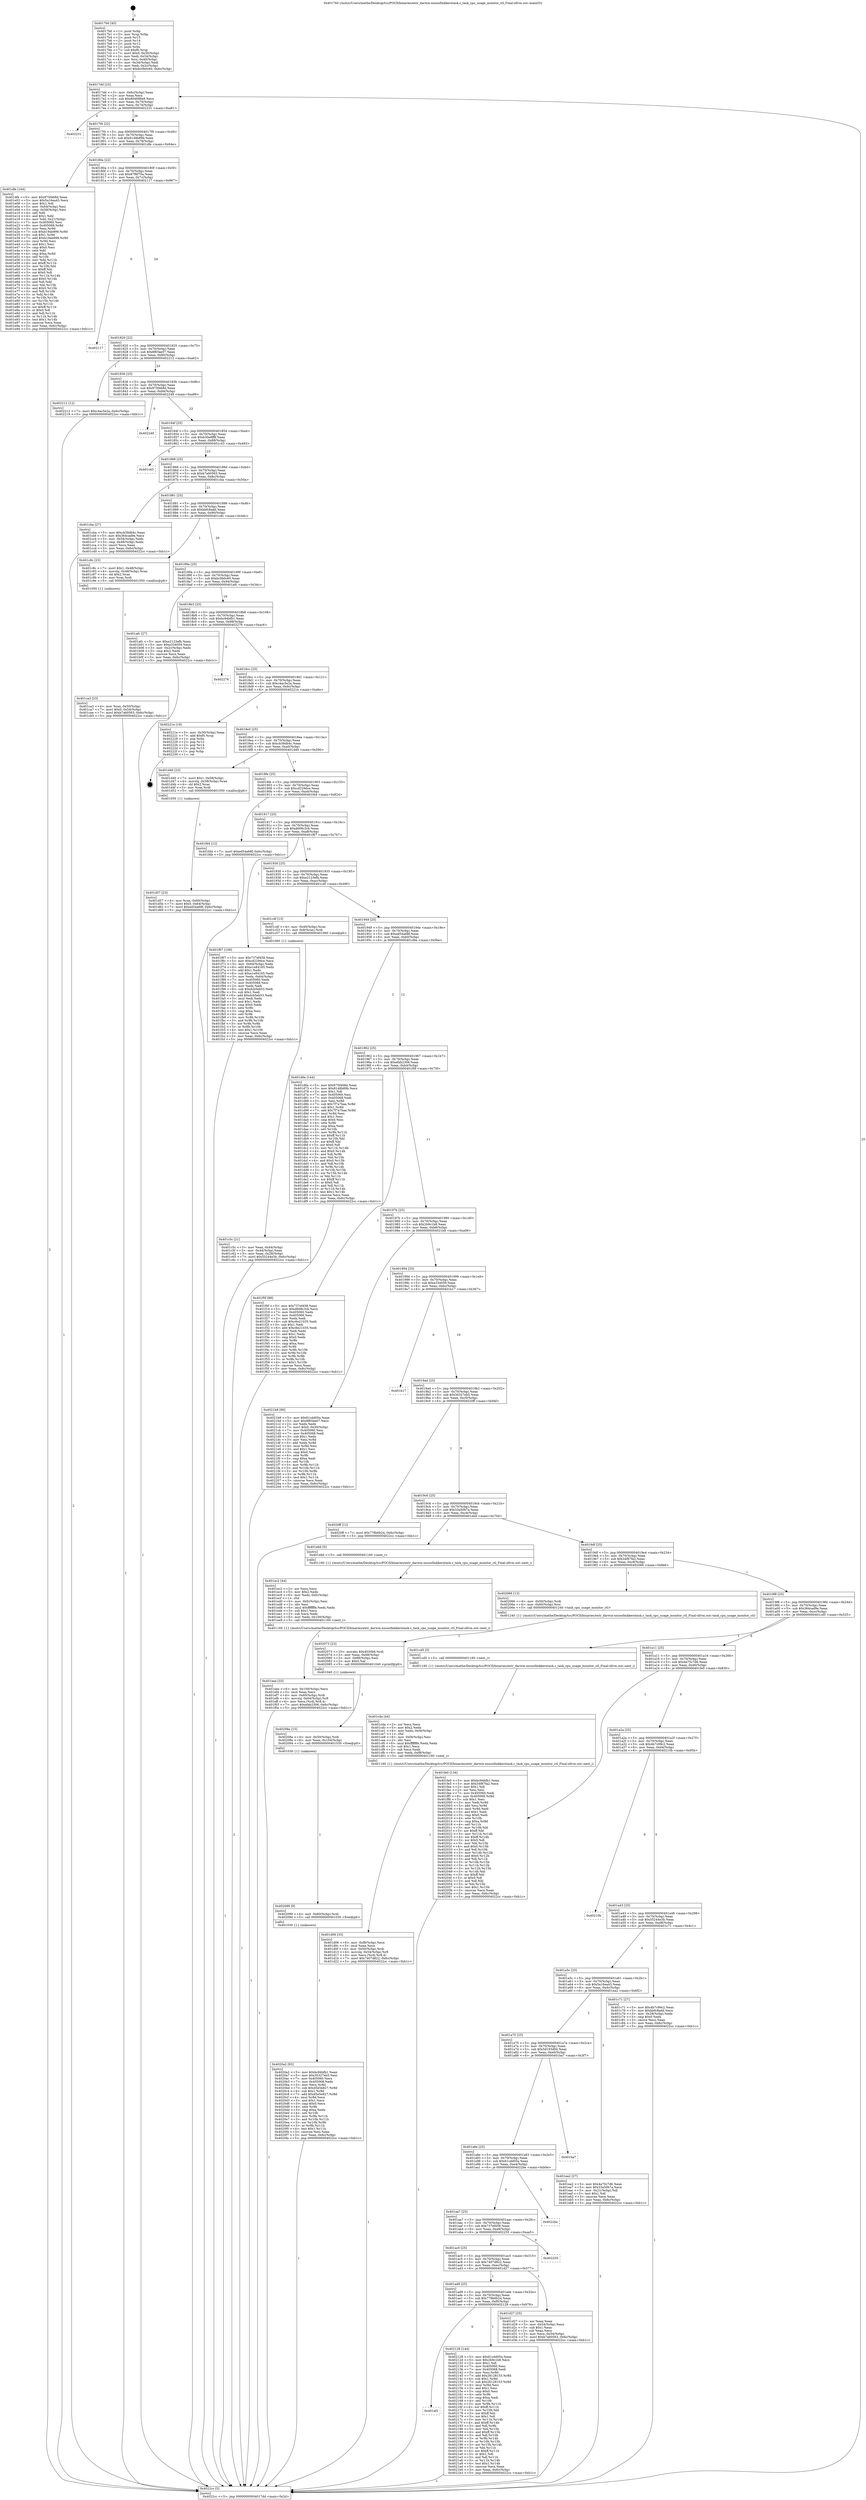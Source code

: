 digraph "0x4017b0" {
  label = "0x4017b0 (/mnt/c/Users/mathe/Desktop/tcc/POCII/binaries/extr_darwin-xnuosfmkkerntask.c_task_cpu_usage_monitor_ctl_Final-ollvm.out::main(0))"
  labelloc = "t"
  node[shape=record]

  Entry [label="",width=0.3,height=0.3,shape=circle,fillcolor=black,style=filled]
  "0x4017dd" [label="{
     0x4017dd [23]\l
     | [instrs]\l
     &nbsp;&nbsp;0x4017dd \<+3\>: mov -0x6c(%rbp),%eax\l
     &nbsp;&nbsp;0x4017e0 \<+2\>: mov %eax,%ecx\l
     &nbsp;&nbsp;0x4017e2 \<+6\>: sub $0x804698a9,%ecx\l
     &nbsp;&nbsp;0x4017e8 \<+3\>: mov %eax,-0x70(%rbp)\l
     &nbsp;&nbsp;0x4017eb \<+3\>: mov %ecx,-0x74(%rbp)\l
     &nbsp;&nbsp;0x4017ee \<+6\>: je 0000000000402231 \<main+0xa81\>\l
  }"]
  "0x402231" [label="{
     0x402231\l
  }", style=dashed]
  "0x4017f4" [label="{
     0x4017f4 [22]\l
     | [instrs]\l
     &nbsp;&nbsp;0x4017f4 \<+5\>: jmp 00000000004017f9 \<main+0x49\>\l
     &nbsp;&nbsp;0x4017f9 \<+3\>: mov -0x70(%rbp),%eax\l
     &nbsp;&nbsp;0x4017fc \<+5\>: sub $0x8148b89b,%eax\l
     &nbsp;&nbsp;0x401801 \<+3\>: mov %eax,-0x78(%rbp)\l
     &nbsp;&nbsp;0x401804 \<+6\>: je 0000000000401dfe \<main+0x64e\>\l
  }"]
  Exit [label="",width=0.3,height=0.3,shape=circle,fillcolor=black,style=filled,peripheries=2]
  "0x401dfe" [label="{
     0x401dfe [164]\l
     | [instrs]\l
     &nbsp;&nbsp;0x401dfe \<+5\>: mov $0x975f468d,%eax\l
     &nbsp;&nbsp;0x401e03 \<+5\>: mov $0x5a16ea43,%ecx\l
     &nbsp;&nbsp;0x401e08 \<+2\>: mov $0x1,%dl\l
     &nbsp;&nbsp;0x401e0a \<+3\>: mov -0x64(%rbp),%esi\l
     &nbsp;&nbsp;0x401e0d \<+3\>: cmp -0x58(%rbp),%esi\l
     &nbsp;&nbsp;0x401e10 \<+4\>: setl %dil\l
     &nbsp;&nbsp;0x401e14 \<+4\>: and $0x1,%dil\l
     &nbsp;&nbsp;0x401e18 \<+4\>: mov %dil,-0x21(%rbp)\l
     &nbsp;&nbsp;0x401e1c \<+7\>: mov 0x405060,%esi\l
     &nbsp;&nbsp;0x401e23 \<+8\>: mov 0x405068,%r8d\l
     &nbsp;&nbsp;0x401e2b \<+3\>: mov %esi,%r9d\l
     &nbsp;&nbsp;0x401e2e \<+7\>: sub $0xb19ab999,%r9d\l
     &nbsp;&nbsp;0x401e35 \<+4\>: sub $0x1,%r9d\l
     &nbsp;&nbsp;0x401e39 \<+7\>: add $0xb19ab999,%r9d\l
     &nbsp;&nbsp;0x401e40 \<+4\>: imul %r9d,%esi\l
     &nbsp;&nbsp;0x401e44 \<+3\>: and $0x1,%esi\l
     &nbsp;&nbsp;0x401e47 \<+3\>: cmp $0x0,%esi\l
     &nbsp;&nbsp;0x401e4a \<+4\>: sete %dil\l
     &nbsp;&nbsp;0x401e4e \<+4\>: cmp $0xa,%r8d\l
     &nbsp;&nbsp;0x401e52 \<+4\>: setl %r10b\l
     &nbsp;&nbsp;0x401e56 \<+3\>: mov %dil,%r11b\l
     &nbsp;&nbsp;0x401e59 \<+4\>: xor $0xff,%r11b\l
     &nbsp;&nbsp;0x401e5d \<+3\>: mov %r10b,%bl\l
     &nbsp;&nbsp;0x401e60 \<+3\>: xor $0xff,%bl\l
     &nbsp;&nbsp;0x401e63 \<+3\>: xor $0x0,%dl\l
     &nbsp;&nbsp;0x401e66 \<+3\>: mov %r11b,%r14b\l
     &nbsp;&nbsp;0x401e69 \<+4\>: and $0x0,%r14b\l
     &nbsp;&nbsp;0x401e6d \<+3\>: and %dl,%dil\l
     &nbsp;&nbsp;0x401e70 \<+3\>: mov %bl,%r15b\l
     &nbsp;&nbsp;0x401e73 \<+4\>: and $0x0,%r15b\l
     &nbsp;&nbsp;0x401e77 \<+3\>: and %dl,%r10b\l
     &nbsp;&nbsp;0x401e7a \<+3\>: or %dil,%r14b\l
     &nbsp;&nbsp;0x401e7d \<+3\>: or %r10b,%r15b\l
     &nbsp;&nbsp;0x401e80 \<+3\>: xor %r15b,%r14b\l
     &nbsp;&nbsp;0x401e83 \<+3\>: or %bl,%r11b\l
     &nbsp;&nbsp;0x401e86 \<+4\>: xor $0xff,%r11b\l
     &nbsp;&nbsp;0x401e8a \<+3\>: or $0x0,%dl\l
     &nbsp;&nbsp;0x401e8d \<+3\>: and %dl,%r11b\l
     &nbsp;&nbsp;0x401e90 \<+3\>: or %r11b,%r14b\l
     &nbsp;&nbsp;0x401e93 \<+4\>: test $0x1,%r14b\l
     &nbsp;&nbsp;0x401e97 \<+3\>: cmovne %ecx,%eax\l
     &nbsp;&nbsp;0x401e9a \<+3\>: mov %eax,-0x6c(%rbp)\l
     &nbsp;&nbsp;0x401e9d \<+5\>: jmp 00000000004022cc \<main+0xb1c\>\l
  }"]
  "0x40180a" [label="{
     0x40180a [22]\l
     | [instrs]\l
     &nbsp;&nbsp;0x40180a \<+5\>: jmp 000000000040180f \<main+0x5f\>\l
     &nbsp;&nbsp;0x40180f \<+3\>: mov -0x70(%rbp),%eax\l
     &nbsp;&nbsp;0x401812 \<+5\>: sub $0x87f6f70a,%eax\l
     &nbsp;&nbsp;0x401817 \<+3\>: mov %eax,-0x7c(%rbp)\l
     &nbsp;&nbsp;0x40181a \<+6\>: je 0000000000402117 \<main+0x967\>\l
  }"]
  "0x401af2" [label="{
     0x401af2\l
  }", style=dashed]
  "0x402117" [label="{
     0x402117\l
  }", style=dashed]
  "0x401820" [label="{
     0x401820 [22]\l
     | [instrs]\l
     &nbsp;&nbsp;0x401820 \<+5\>: jmp 0000000000401825 \<main+0x75\>\l
     &nbsp;&nbsp;0x401825 \<+3\>: mov -0x70(%rbp),%eax\l
     &nbsp;&nbsp;0x401828 \<+5\>: sub $0x8f65ee07,%eax\l
     &nbsp;&nbsp;0x40182d \<+3\>: mov %eax,-0x80(%rbp)\l
     &nbsp;&nbsp;0x401830 \<+6\>: je 0000000000402212 \<main+0xa62\>\l
  }"]
  "0x402128" [label="{
     0x402128 [144]\l
     | [instrs]\l
     &nbsp;&nbsp;0x402128 \<+5\>: mov $0x61cdd05a,%eax\l
     &nbsp;&nbsp;0x40212d \<+5\>: mov $0x2b9c1b8,%ecx\l
     &nbsp;&nbsp;0x402132 \<+2\>: mov $0x1,%dl\l
     &nbsp;&nbsp;0x402134 \<+7\>: mov 0x405060,%esi\l
     &nbsp;&nbsp;0x40213b \<+7\>: mov 0x405068,%edi\l
     &nbsp;&nbsp;0x402142 \<+3\>: mov %esi,%r8d\l
     &nbsp;&nbsp;0x402145 \<+7\>: add $0x28128153,%r8d\l
     &nbsp;&nbsp;0x40214c \<+4\>: sub $0x1,%r8d\l
     &nbsp;&nbsp;0x402150 \<+7\>: sub $0x28128153,%r8d\l
     &nbsp;&nbsp;0x402157 \<+4\>: imul %r8d,%esi\l
     &nbsp;&nbsp;0x40215b \<+3\>: and $0x1,%esi\l
     &nbsp;&nbsp;0x40215e \<+3\>: cmp $0x0,%esi\l
     &nbsp;&nbsp;0x402161 \<+4\>: sete %r9b\l
     &nbsp;&nbsp;0x402165 \<+3\>: cmp $0xa,%edi\l
     &nbsp;&nbsp;0x402168 \<+4\>: setl %r10b\l
     &nbsp;&nbsp;0x40216c \<+3\>: mov %r9b,%r11b\l
     &nbsp;&nbsp;0x40216f \<+4\>: xor $0xff,%r11b\l
     &nbsp;&nbsp;0x402173 \<+3\>: mov %r10b,%bl\l
     &nbsp;&nbsp;0x402176 \<+3\>: xor $0xff,%bl\l
     &nbsp;&nbsp;0x402179 \<+3\>: xor $0x1,%dl\l
     &nbsp;&nbsp;0x40217c \<+3\>: mov %r11b,%r14b\l
     &nbsp;&nbsp;0x40217f \<+4\>: and $0xff,%r14b\l
     &nbsp;&nbsp;0x402183 \<+3\>: and %dl,%r9b\l
     &nbsp;&nbsp;0x402186 \<+3\>: mov %bl,%r15b\l
     &nbsp;&nbsp;0x402189 \<+4\>: and $0xff,%r15b\l
     &nbsp;&nbsp;0x40218d \<+3\>: and %dl,%r10b\l
     &nbsp;&nbsp;0x402190 \<+3\>: or %r9b,%r14b\l
     &nbsp;&nbsp;0x402193 \<+3\>: or %r10b,%r15b\l
     &nbsp;&nbsp;0x402196 \<+3\>: xor %r15b,%r14b\l
     &nbsp;&nbsp;0x402199 \<+3\>: or %bl,%r11b\l
     &nbsp;&nbsp;0x40219c \<+4\>: xor $0xff,%r11b\l
     &nbsp;&nbsp;0x4021a0 \<+3\>: or $0x1,%dl\l
     &nbsp;&nbsp;0x4021a3 \<+3\>: and %dl,%r11b\l
     &nbsp;&nbsp;0x4021a6 \<+3\>: or %r11b,%r14b\l
     &nbsp;&nbsp;0x4021a9 \<+4\>: test $0x1,%r14b\l
     &nbsp;&nbsp;0x4021ad \<+3\>: cmovne %ecx,%eax\l
     &nbsp;&nbsp;0x4021b0 \<+3\>: mov %eax,-0x6c(%rbp)\l
     &nbsp;&nbsp;0x4021b3 \<+5\>: jmp 00000000004022cc \<main+0xb1c\>\l
  }"]
  "0x402212" [label="{
     0x402212 [12]\l
     | [instrs]\l
     &nbsp;&nbsp;0x402212 \<+7\>: movl $0xc4ac5e2a,-0x6c(%rbp)\l
     &nbsp;&nbsp;0x402219 \<+5\>: jmp 00000000004022cc \<main+0xb1c\>\l
  }"]
  "0x401836" [label="{
     0x401836 [25]\l
     | [instrs]\l
     &nbsp;&nbsp;0x401836 \<+5\>: jmp 000000000040183b \<main+0x8b\>\l
     &nbsp;&nbsp;0x40183b \<+3\>: mov -0x70(%rbp),%eax\l
     &nbsp;&nbsp;0x40183e \<+5\>: sub $0x975f468d,%eax\l
     &nbsp;&nbsp;0x401843 \<+6\>: mov %eax,-0x84(%rbp)\l
     &nbsp;&nbsp;0x401849 \<+6\>: je 0000000000402249 \<main+0xa99\>\l
  }"]
  "0x4020a2" [label="{
     0x4020a2 [93]\l
     | [instrs]\l
     &nbsp;&nbsp;0x4020a2 \<+5\>: mov $0xbc94bfb1,%eax\l
     &nbsp;&nbsp;0x4020a7 \<+5\>: mov $0x30327eb5,%esi\l
     &nbsp;&nbsp;0x4020ac \<+7\>: mov 0x405060,%ecx\l
     &nbsp;&nbsp;0x4020b3 \<+7\>: mov 0x405068,%edx\l
     &nbsp;&nbsp;0x4020ba \<+3\>: mov %ecx,%r8d\l
     &nbsp;&nbsp;0x4020bd \<+7\>: sub $0xd5e5e827,%r8d\l
     &nbsp;&nbsp;0x4020c4 \<+4\>: sub $0x1,%r8d\l
     &nbsp;&nbsp;0x4020c8 \<+7\>: add $0xd5e5e827,%r8d\l
     &nbsp;&nbsp;0x4020cf \<+4\>: imul %r8d,%ecx\l
     &nbsp;&nbsp;0x4020d3 \<+3\>: and $0x1,%ecx\l
     &nbsp;&nbsp;0x4020d6 \<+3\>: cmp $0x0,%ecx\l
     &nbsp;&nbsp;0x4020d9 \<+4\>: sete %r9b\l
     &nbsp;&nbsp;0x4020dd \<+3\>: cmp $0xa,%edx\l
     &nbsp;&nbsp;0x4020e0 \<+4\>: setl %r10b\l
     &nbsp;&nbsp;0x4020e4 \<+3\>: mov %r9b,%r11b\l
     &nbsp;&nbsp;0x4020e7 \<+3\>: and %r10b,%r11b\l
     &nbsp;&nbsp;0x4020ea \<+3\>: xor %r10b,%r9b\l
     &nbsp;&nbsp;0x4020ed \<+3\>: or %r9b,%r11b\l
     &nbsp;&nbsp;0x4020f0 \<+4\>: test $0x1,%r11b\l
     &nbsp;&nbsp;0x4020f4 \<+3\>: cmovne %esi,%eax\l
     &nbsp;&nbsp;0x4020f7 \<+3\>: mov %eax,-0x6c(%rbp)\l
     &nbsp;&nbsp;0x4020fa \<+5\>: jmp 00000000004022cc \<main+0xb1c\>\l
  }"]
  "0x402249" [label="{
     0x402249\l
  }", style=dashed]
  "0x40184f" [label="{
     0x40184f [25]\l
     | [instrs]\l
     &nbsp;&nbsp;0x40184f \<+5\>: jmp 0000000000401854 \<main+0xa4\>\l
     &nbsp;&nbsp;0x401854 \<+3\>: mov -0x70(%rbp),%eax\l
     &nbsp;&nbsp;0x401857 \<+5\>: sub $0xb30e8ff8,%eax\l
     &nbsp;&nbsp;0x40185c \<+6\>: mov %eax,-0x88(%rbp)\l
     &nbsp;&nbsp;0x401862 \<+6\>: je 0000000000401c43 \<main+0x493\>\l
  }"]
  "0x402099" [label="{
     0x402099 [9]\l
     | [instrs]\l
     &nbsp;&nbsp;0x402099 \<+4\>: mov -0x60(%rbp),%rdi\l
     &nbsp;&nbsp;0x40209d \<+5\>: call 0000000000401030 \<free@plt\>\l
     | [calls]\l
     &nbsp;&nbsp;0x401030 \{1\} (unknown)\l
  }"]
  "0x401c43" [label="{
     0x401c43\l
  }", style=dashed]
  "0x401868" [label="{
     0x401868 [25]\l
     | [instrs]\l
     &nbsp;&nbsp;0x401868 \<+5\>: jmp 000000000040186d \<main+0xbd\>\l
     &nbsp;&nbsp;0x40186d \<+3\>: mov -0x70(%rbp),%eax\l
     &nbsp;&nbsp;0x401870 \<+5\>: sub $0xb7a60563,%eax\l
     &nbsp;&nbsp;0x401875 \<+6\>: mov %eax,-0x8c(%rbp)\l
     &nbsp;&nbsp;0x40187b \<+6\>: je 0000000000401cba \<main+0x50a\>\l
  }"]
  "0x40208a" [label="{
     0x40208a [15]\l
     | [instrs]\l
     &nbsp;&nbsp;0x40208a \<+4\>: mov -0x50(%rbp),%rdi\l
     &nbsp;&nbsp;0x40208e \<+6\>: mov %eax,-0x104(%rbp)\l
     &nbsp;&nbsp;0x402094 \<+5\>: call 0000000000401030 \<free@plt\>\l
     | [calls]\l
     &nbsp;&nbsp;0x401030 \{1\} (unknown)\l
  }"]
  "0x401cba" [label="{
     0x401cba [27]\l
     | [instrs]\l
     &nbsp;&nbsp;0x401cba \<+5\>: mov $0xcb38db4c,%eax\l
     &nbsp;&nbsp;0x401cbf \<+5\>: mov $0x364cad9e,%ecx\l
     &nbsp;&nbsp;0x401cc4 \<+3\>: mov -0x54(%rbp),%edx\l
     &nbsp;&nbsp;0x401cc7 \<+3\>: cmp -0x48(%rbp),%edx\l
     &nbsp;&nbsp;0x401cca \<+3\>: cmovl %ecx,%eax\l
     &nbsp;&nbsp;0x401ccd \<+3\>: mov %eax,-0x6c(%rbp)\l
     &nbsp;&nbsp;0x401cd0 \<+5\>: jmp 00000000004022cc \<main+0xb1c\>\l
  }"]
  "0x401881" [label="{
     0x401881 [25]\l
     | [instrs]\l
     &nbsp;&nbsp;0x401881 \<+5\>: jmp 0000000000401886 \<main+0xd6\>\l
     &nbsp;&nbsp;0x401886 \<+3\>: mov -0x70(%rbp),%eax\l
     &nbsp;&nbsp;0x401889 \<+5\>: sub $0xbbfc8add,%eax\l
     &nbsp;&nbsp;0x40188e \<+6\>: mov %eax,-0x90(%rbp)\l
     &nbsp;&nbsp;0x401894 \<+6\>: je 0000000000401c8c \<main+0x4dc\>\l
  }"]
  "0x402073" [label="{
     0x402073 [23]\l
     | [instrs]\l
     &nbsp;&nbsp;0x402073 \<+10\>: movabs $0x4030b6,%rdi\l
     &nbsp;&nbsp;0x40207d \<+3\>: mov %eax,-0x68(%rbp)\l
     &nbsp;&nbsp;0x402080 \<+3\>: mov -0x68(%rbp),%esi\l
     &nbsp;&nbsp;0x402083 \<+2\>: mov $0x0,%al\l
     &nbsp;&nbsp;0x402085 \<+5\>: call 0000000000401040 \<printf@plt\>\l
     | [calls]\l
     &nbsp;&nbsp;0x401040 \{1\} (unknown)\l
  }"]
  "0x401c8c" [label="{
     0x401c8c [23]\l
     | [instrs]\l
     &nbsp;&nbsp;0x401c8c \<+7\>: movl $0x1,-0x48(%rbp)\l
     &nbsp;&nbsp;0x401c93 \<+4\>: movslq -0x48(%rbp),%rax\l
     &nbsp;&nbsp;0x401c97 \<+4\>: shl $0x2,%rax\l
     &nbsp;&nbsp;0x401c9b \<+3\>: mov %rax,%rdi\l
     &nbsp;&nbsp;0x401c9e \<+5\>: call 0000000000401050 \<malloc@plt\>\l
     | [calls]\l
     &nbsp;&nbsp;0x401050 \{1\} (unknown)\l
  }"]
  "0x40189a" [label="{
     0x40189a [25]\l
     | [instrs]\l
     &nbsp;&nbsp;0x40189a \<+5\>: jmp 000000000040189f \<main+0xef\>\l
     &nbsp;&nbsp;0x40189f \<+3\>: mov -0x70(%rbp),%eax\l
     &nbsp;&nbsp;0x4018a2 \<+5\>: sub $0xbc0b0c60,%eax\l
     &nbsp;&nbsp;0x4018a7 \<+6\>: mov %eax,-0x94(%rbp)\l
     &nbsp;&nbsp;0x4018ad \<+6\>: je 0000000000401afc \<main+0x34c\>\l
  }"]
  "0x401eee" [label="{
     0x401eee [33]\l
     | [instrs]\l
     &nbsp;&nbsp;0x401eee \<+6\>: mov -0x100(%rbp),%ecx\l
     &nbsp;&nbsp;0x401ef4 \<+3\>: imul %eax,%ecx\l
     &nbsp;&nbsp;0x401ef7 \<+4\>: mov -0x60(%rbp),%rdi\l
     &nbsp;&nbsp;0x401efb \<+4\>: movslq -0x64(%rbp),%r8\l
     &nbsp;&nbsp;0x401eff \<+4\>: mov %ecx,(%rdi,%r8,4)\l
     &nbsp;&nbsp;0x401f03 \<+7\>: movl $0xefab2306,-0x6c(%rbp)\l
     &nbsp;&nbsp;0x401f0a \<+5\>: jmp 00000000004022cc \<main+0xb1c\>\l
  }"]
  "0x401afc" [label="{
     0x401afc [27]\l
     | [instrs]\l
     &nbsp;&nbsp;0x401afc \<+5\>: mov $0xe2123efb,%eax\l
     &nbsp;&nbsp;0x401b01 \<+5\>: mov $0xa334059,%ecx\l
     &nbsp;&nbsp;0x401b06 \<+3\>: mov -0x2c(%rbp),%edx\l
     &nbsp;&nbsp;0x401b09 \<+3\>: cmp $0x2,%edx\l
     &nbsp;&nbsp;0x401b0c \<+3\>: cmovne %ecx,%eax\l
     &nbsp;&nbsp;0x401b0f \<+3\>: mov %eax,-0x6c(%rbp)\l
     &nbsp;&nbsp;0x401b12 \<+5\>: jmp 00000000004022cc \<main+0xb1c\>\l
  }"]
  "0x4018b3" [label="{
     0x4018b3 [25]\l
     | [instrs]\l
     &nbsp;&nbsp;0x4018b3 \<+5\>: jmp 00000000004018b8 \<main+0x108\>\l
     &nbsp;&nbsp;0x4018b8 \<+3\>: mov -0x70(%rbp),%eax\l
     &nbsp;&nbsp;0x4018bb \<+5\>: sub $0xbc94bfb1,%eax\l
     &nbsp;&nbsp;0x4018c0 \<+6\>: mov %eax,-0x98(%rbp)\l
     &nbsp;&nbsp;0x4018c6 \<+6\>: je 0000000000402276 \<main+0xac6\>\l
  }"]
  "0x4022cc" [label="{
     0x4022cc [5]\l
     | [instrs]\l
     &nbsp;&nbsp;0x4022cc \<+5\>: jmp 00000000004017dd \<main+0x2d\>\l
  }"]
  "0x4017b0" [label="{
     0x4017b0 [45]\l
     | [instrs]\l
     &nbsp;&nbsp;0x4017b0 \<+1\>: push %rbp\l
     &nbsp;&nbsp;0x4017b1 \<+3\>: mov %rsp,%rbp\l
     &nbsp;&nbsp;0x4017b4 \<+2\>: push %r15\l
     &nbsp;&nbsp;0x4017b6 \<+2\>: push %r14\l
     &nbsp;&nbsp;0x4017b8 \<+2\>: push %r12\l
     &nbsp;&nbsp;0x4017ba \<+1\>: push %rbx\l
     &nbsp;&nbsp;0x4017bb \<+7\>: sub $0xf0,%rsp\l
     &nbsp;&nbsp;0x4017c2 \<+7\>: movl $0x0,-0x30(%rbp)\l
     &nbsp;&nbsp;0x4017c9 \<+3\>: mov %edi,-0x34(%rbp)\l
     &nbsp;&nbsp;0x4017cc \<+4\>: mov %rsi,-0x40(%rbp)\l
     &nbsp;&nbsp;0x4017d0 \<+3\>: mov -0x34(%rbp),%edi\l
     &nbsp;&nbsp;0x4017d3 \<+3\>: mov %edi,-0x2c(%rbp)\l
     &nbsp;&nbsp;0x4017d6 \<+7\>: movl $0xbc0b0c60,-0x6c(%rbp)\l
  }"]
  "0x401ec2" [label="{
     0x401ec2 [44]\l
     | [instrs]\l
     &nbsp;&nbsp;0x401ec2 \<+2\>: xor %ecx,%ecx\l
     &nbsp;&nbsp;0x401ec4 \<+5\>: mov $0x2,%edx\l
     &nbsp;&nbsp;0x401ec9 \<+6\>: mov %edx,-0xfc(%rbp)\l
     &nbsp;&nbsp;0x401ecf \<+1\>: cltd\l
     &nbsp;&nbsp;0x401ed0 \<+6\>: mov -0xfc(%rbp),%esi\l
     &nbsp;&nbsp;0x401ed6 \<+2\>: idiv %esi\l
     &nbsp;&nbsp;0x401ed8 \<+6\>: imul $0xfffffffe,%edx,%edx\l
     &nbsp;&nbsp;0x401ede \<+3\>: sub $0x1,%ecx\l
     &nbsp;&nbsp;0x401ee1 \<+2\>: sub %ecx,%edx\l
     &nbsp;&nbsp;0x401ee3 \<+6\>: mov %edx,-0x100(%rbp)\l
     &nbsp;&nbsp;0x401ee9 \<+5\>: call 0000000000401160 \<next_i\>\l
     | [calls]\l
     &nbsp;&nbsp;0x401160 \{1\} (/mnt/c/Users/mathe/Desktop/tcc/POCII/binaries/extr_darwin-xnuosfmkkerntask.c_task_cpu_usage_monitor_ctl_Final-ollvm.out::next_i)\l
  }"]
  "0x402276" [label="{
     0x402276\l
  }", style=dashed]
  "0x4018cc" [label="{
     0x4018cc [25]\l
     | [instrs]\l
     &nbsp;&nbsp;0x4018cc \<+5\>: jmp 00000000004018d1 \<main+0x121\>\l
     &nbsp;&nbsp;0x4018d1 \<+3\>: mov -0x70(%rbp),%eax\l
     &nbsp;&nbsp;0x4018d4 \<+5\>: sub $0xc4ac5e2a,%eax\l
     &nbsp;&nbsp;0x4018d9 \<+6\>: mov %eax,-0x9c(%rbp)\l
     &nbsp;&nbsp;0x4018df \<+6\>: je 000000000040221e \<main+0xa6e\>\l
  }"]
  "0x401d57" [label="{
     0x401d57 [23]\l
     | [instrs]\l
     &nbsp;&nbsp;0x401d57 \<+4\>: mov %rax,-0x60(%rbp)\l
     &nbsp;&nbsp;0x401d5b \<+7\>: movl $0x0,-0x64(%rbp)\l
     &nbsp;&nbsp;0x401d62 \<+7\>: movl $0xed54a68f,-0x6c(%rbp)\l
     &nbsp;&nbsp;0x401d69 \<+5\>: jmp 00000000004022cc \<main+0xb1c\>\l
  }"]
  "0x40221e" [label="{
     0x40221e [19]\l
     | [instrs]\l
     &nbsp;&nbsp;0x40221e \<+3\>: mov -0x30(%rbp),%eax\l
     &nbsp;&nbsp;0x402221 \<+7\>: add $0xf0,%rsp\l
     &nbsp;&nbsp;0x402228 \<+1\>: pop %rbx\l
     &nbsp;&nbsp;0x402229 \<+2\>: pop %r12\l
     &nbsp;&nbsp;0x40222b \<+2\>: pop %r14\l
     &nbsp;&nbsp;0x40222d \<+2\>: pop %r15\l
     &nbsp;&nbsp;0x40222f \<+1\>: pop %rbp\l
     &nbsp;&nbsp;0x402230 \<+1\>: ret\l
  }"]
  "0x4018e5" [label="{
     0x4018e5 [25]\l
     | [instrs]\l
     &nbsp;&nbsp;0x4018e5 \<+5\>: jmp 00000000004018ea \<main+0x13a\>\l
     &nbsp;&nbsp;0x4018ea \<+3\>: mov -0x70(%rbp),%eax\l
     &nbsp;&nbsp;0x4018ed \<+5\>: sub $0xcb38db4c,%eax\l
     &nbsp;&nbsp;0x4018f2 \<+6\>: mov %eax,-0xa0(%rbp)\l
     &nbsp;&nbsp;0x4018f8 \<+6\>: je 0000000000401d40 \<main+0x590\>\l
  }"]
  "0x401ad9" [label="{
     0x401ad9 [25]\l
     | [instrs]\l
     &nbsp;&nbsp;0x401ad9 \<+5\>: jmp 0000000000401ade \<main+0x32e\>\l
     &nbsp;&nbsp;0x401ade \<+3\>: mov -0x70(%rbp),%eax\l
     &nbsp;&nbsp;0x401ae1 \<+5\>: sub $0x778b6b24,%eax\l
     &nbsp;&nbsp;0x401ae6 \<+6\>: mov %eax,-0xf0(%rbp)\l
     &nbsp;&nbsp;0x401aec \<+6\>: je 0000000000402128 \<main+0x978\>\l
  }"]
  "0x401d40" [label="{
     0x401d40 [23]\l
     | [instrs]\l
     &nbsp;&nbsp;0x401d40 \<+7\>: movl $0x1,-0x58(%rbp)\l
     &nbsp;&nbsp;0x401d47 \<+4\>: movslq -0x58(%rbp),%rax\l
     &nbsp;&nbsp;0x401d4b \<+4\>: shl $0x2,%rax\l
     &nbsp;&nbsp;0x401d4f \<+3\>: mov %rax,%rdi\l
     &nbsp;&nbsp;0x401d52 \<+5\>: call 0000000000401050 \<malloc@plt\>\l
     | [calls]\l
     &nbsp;&nbsp;0x401050 \{1\} (unknown)\l
  }"]
  "0x4018fe" [label="{
     0x4018fe [25]\l
     | [instrs]\l
     &nbsp;&nbsp;0x4018fe \<+5\>: jmp 0000000000401903 \<main+0x153\>\l
     &nbsp;&nbsp;0x401903 \<+3\>: mov -0x70(%rbp),%eax\l
     &nbsp;&nbsp;0x401906 \<+5\>: sub $0xcd229dce,%eax\l
     &nbsp;&nbsp;0x40190b \<+6\>: mov %eax,-0xa4(%rbp)\l
     &nbsp;&nbsp;0x401911 \<+6\>: je 0000000000401fd4 \<main+0x824\>\l
  }"]
  "0x401d27" [label="{
     0x401d27 [25]\l
     | [instrs]\l
     &nbsp;&nbsp;0x401d27 \<+2\>: xor %eax,%eax\l
     &nbsp;&nbsp;0x401d29 \<+3\>: mov -0x54(%rbp),%ecx\l
     &nbsp;&nbsp;0x401d2c \<+3\>: sub $0x1,%eax\l
     &nbsp;&nbsp;0x401d2f \<+2\>: sub %eax,%ecx\l
     &nbsp;&nbsp;0x401d31 \<+3\>: mov %ecx,-0x54(%rbp)\l
     &nbsp;&nbsp;0x401d34 \<+7\>: movl $0xb7a60563,-0x6c(%rbp)\l
     &nbsp;&nbsp;0x401d3b \<+5\>: jmp 00000000004022cc \<main+0xb1c\>\l
  }"]
  "0x401fd4" [label="{
     0x401fd4 [12]\l
     | [instrs]\l
     &nbsp;&nbsp;0x401fd4 \<+7\>: movl $0xed54a68f,-0x6c(%rbp)\l
     &nbsp;&nbsp;0x401fdb \<+5\>: jmp 00000000004022cc \<main+0xb1c\>\l
  }"]
  "0x401917" [label="{
     0x401917 [25]\l
     | [instrs]\l
     &nbsp;&nbsp;0x401917 \<+5\>: jmp 000000000040191c \<main+0x16c\>\l
     &nbsp;&nbsp;0x40191c \<+3\>: mov -0x70(%rbp),%eax\l
     &nbsp;&nbsp;0x40191f \<+5\>: sub $0xd608c3cb,%eax\l
     &nbsp;&nbsp;0x401924 \<+6\>: mov %eax,-0xa8(%rbp)\l
     &nbsp;&nbsp;0x40192a \<+6\>: je 0000000000401f67 \<main+0x7b7\>\l
  }"]
  "0x401ac0" [label="{
     0x401ac0 [25]\l
     | [instrs]\l
     &nbsp;&nbsp;0x401ac0 \<+5\>: jmp 0000000000401ac5 \<main+0x315\>\l
     &nbsp;&nbsp;0x401ac5 \<+3\>: mov -0x70(%rbp),%eax\l
     &nbsp;&nbsp;0x401ac8 \<+5\>: sub $0x7407d822,%eax\l
     &nbsp;&nbsp;0x401acd \<+6\>: mov %eax,-0xec(%rbp)\l
     &nbsp;&nbsp;0x401ad3 \<+6\>: je 0000000000401d27 \<main+0x577\>\l
  }"]
  "0x401f67" [label="{
     0x401f67 [109]\l
     | [instrs]\l
     &nbsp;&nbsp;0x401f67 \<+5\>: mov $0x737ef458,%eax\l
     &nbsp;&nbsp;0x401f6c \<+5\>: mov $0xcd229dce,%ecx\l
     &nbsp;&nbsp;0x401f71 \<+3\>: mov -0x64(%rbp),%edx\l
     &nbsp;&nbsp;0x401f74 \<+6\>: add $0xe1e84165,%edx\l
     &nbsp;&nbsp;0x401f7a \<+3\>: add $0x1,%edx\l
     &nbsp;&nbsp;0x401f7d \<+6\>: sub $0xe1e84165,%edx\l
     &nbsp;&nbsp;0x401f83 \<+3\>: mov %edx,-0x64(%rbp)\l
     &nbsp;&nbsp;0x401f86 \<+7\>: mov 0x405060,%edx\l
     &nbsp;&nbsp;0x401f8d \<+7\>: mov 0x405068,%esi\l
     &nbsp;&nbsp;0x401f94 \<+2\>: mov %edx,%edi\l
     &nbsp;&nbsp;0x401f96 \<+6\>: sub $0xdcb5eb53,%edi\l
     &nbsp;&nbsp;0x401f9c \<+3\>: sub $0x1,%edi\l
     &nbsp;&nbsp;0x401f9f \<+6\>: add $0xdcb5eb53,%edi\l
     &nbsp;&nbsp;0x401fa5 \<+3\>: imul %edi,%edx\l
     &nbsp;&nbsp;0x401fa8 \<+3\>: and $0x1,%edx\l
     &nbsp;&nbsp;0x401fab \<+3\>: cmp $0x0,%edx\l
     &nbsp;&nbsp;0x401fae \<+4\>: sete %r8b\l
     &nbsp;&nbsp;0x401fb2 \<+3\>: cmp $0xa,%esi\l
     &nbsp;&nbsp;0x401fb5 \<+4\>: setl %r9b\l
     &nbsp;&nbsp;0x401fb9 \<+3\>: mov %r8b,%r10b\l
     &nbsp;&nbsp;0x401fbc \<+3\>: and %r9b,%r10b\l
     &nbsp;&nbsp;0x401fbf \<+3\>: xor %r9b,%r8b\l
     &nbsp;&nbsp;0x401fc2 \<+3\>: or %r8b,%r10b\l
     &nbsp;&nbsp;0x401fc5 \<+4\>: test $0x1,%r10b\l
     &nbsp;&nbsp;0x401fc9 \<+3\>: cmovne %ecx,%eax\l
     &nbsp;&nbsp;0x401fcc \<+3\>: mov %eax,-0x6c(%rbp)\l
     &nbsp;&nbsp;0x401fcf \<+5\>: jmp 00000000004022cc \<main+0xb1c\>\l
  }"]
  "0x401930" [label="{
     0x401930 [25]\l
     | [instrs]\l
     &nbsp;&nbsp;0x401930 \<+5\>: jmp 0000000000401935 \<main+0x185\>\l
     &nbsp;&nbsp;0x401935 \<+3\>: mov -0x70(%rbp),%eax\l
     &nbsp;&nbsp;0x401938 \<+5\>: sub $0xe2123efb,%eax\l
     &nbsp;&nbsp;0x40193d \<+6\>: mov %eax,-0xac(%rbp)\l
     &nbsp;&nbsp;0x401943 \<+6\>: je 0000000000401c4f \<main+0x49f\>\l
  }"]
  "0x402255" [label="{
     0x402255\l
  }", style=dashed]
  "0x401c4f" [label="{
     0x401c4f [13]\l
     | [instrs]\l
     &nbsp;&nbsp;0x401c4f \<+4\>: mov -0x40(%rbp),%rax\l
     &nbsp;&nbsp;0x401c53 \<+4\>: mov 0x8(%rax),%rdi\l
     &nbsp;&nbsp;0x401c57 \<+5\>: call 0000000000401060 \<atoi@plt\>\l
     | [calls]\l
     &nbsp;&nbsp;0x401060 \{1\} (unknown)\l
  }"]
  "0x401949" [label="{
     0x401949 [25]\l
     | [instrs]\l
     &nbsp;&nbsp;0x401949 \<+5\>: jmp 000000000040194e \<main+0x19e\>\l
     &nbsp;&nbsp;0x40194e \<+3\>: mov -0x70(%rbp),%eax\l
     &nbsp;&nbsp;0x401951 \<+5\>: sub $0xed54a68f,%eax\l
     &nbsp;&nbsp;0x401956 \<+6\>: mov %eax,-0xb0(%rbp)\l
     &nbsp;&nbsp;0x40195c \<+6\>: je 0000000000401d6e \<main+0x5be\>\l
  }"]
  "0x401c5c" [label="{
     0x401c5c [21]\l
     | [instrs]\l
     &nbsp;&nbsp;0x401c5c \<+3\>: mov %eax,-0x44(%rbp)\l
     &nbsp;&nbsp;0x401c5f \<+3\>: mov -0x44(%rbp),%eax\l
     &nbsp;&nbsp;0x401c62 \<+3\>: mov %eax,-0x28(%rbp)\l
     &nbsp;&nbsp;0x401c65 \<+7\>: movl $0x55244e3b,-0x6c(%rbp)\l
     &nbsp;&nbsp;0x401c6c \<+5\>: jmp 00000000004022cc \<main+0xb1c\>\l
  }"]
  "0x401aa7" [label="{
     0x401aa7 [25]\l
     | [instrs]\l
     &nbsp;&nbsp;0x401aa7 \<+5\>: jmp 0000000000401aac \<main+0x2fc\>\l
     &nbsp;&nbsp;0x401aac \<+3\>: mov -0x70(%rbp),%eax\l
     &nbsp;&nbsp;0x401aaf \<+5\>: sub $0x737ef458,%eax\l
     &nbsp;&nbsp;0x401ab4 \<+6\>: mov %eax,-0xe8(%rbp)\l
     &nbsp;&nbsp;0x401aba \<+6\>: je 0000000000402255 \<main+0xaa5\>\l
  }"]
  "0x401d6e" [label="{
     0x401d6e [144]\l
     | [instrs]\l
     &nbsp;&nbsp;0x401d6e \<+5\>: mov $0x975f468d,%eax\l
     &nbsp;&nbsp;0x401d73 \<+5\>: mov $0x8148b89b,%ecx\l
     &nbsp;&nbsp;0x401d78 \<+2\>: mov $0x1,%dl\l
     &nbsp;&nbsp;0x401d7a \<+7\>: mov 0x405060,%esi\l
     &nbsp;&nbsp;0x401d81 \<+7\>: mov 0x405068,%edi\l
     &nbsp;&nbsp;0x401d88 \<+3\>: mov %esi,%r8d\l
     &nbsp;&nbsp;0x401d8b \<+7\>: sub $0x7f7a7bae,%r8d\l
     &nbsp;&nbsp;0x401d92 \<+4\>: sub $0x1,%r8d\l
     &nbsp;&nbsp;0x401d96 \<+7\>: add $0x7f7a7bae,%r8d\l
     &nbsp;&nbsp;0x401d9d \<+4\>: imul %r8d,%esi\l
     &nbsp;&nbsp;0x401da1 \<+3\>: and $0x1,%esi\l
     &nbsp;&nbsp;0x401da4 \<+3\>: cmp $0x0,%esi\l
     &nbsp;&nbsp;0x401da7 \<+4\>: sete %r9b\l
     &nbsp;&nbsp;0x401dab \<+3\>: cmp $0xa,%edi\l
     &nbsp;&nbsp;0x401dae \<+4\>: setl %r10b\l
     &nbsp;&nbsp;0x401db2 \<+3\>: mov %r9b,%r11b\l
     &nbsp;&nbsp;0x401db5 \<+4\>: xor $0xff,%r11b\l
     &nbsp;&nbsp;0x401db9 \<+3\>: mov %r10b,%bl\l
     &nbsp;&nbsp;0x401dbc \<+3\>: xor $0xff,%bl\l
     &nbsp;&nbsp;0x401dbf \<+3\>: xor $0x0,%dl\l
     &nbsp;&nbsp;0x401dc2 \<+3\>: mov %r11b,%r14b\l
     &nbsp;&nbsp;0x401dc5 \<+4\>: and $0x0,%r14b\l
     &nbsp;&nbsp;0x401dc9 \<+3\>: and %dl,%r9b\l
     &nbsp;&nbsp;0x401dcc \<+3\>: mov %bl,%r15b\l
     &nbsp;&nbsp;0x401dcf \<+4\>: and $0x0,%r15b\l
     &nbsp;&nbsp;0x401dd3 \<+3\>: and %dl,%r10b\l
     &nbsp;&nbsp;0x401dd6 \<+3\>: or %r9b,%r14b\l
     &nbsp;&nbsp;0x401dd9 \<+3\>: or %r10b,%r15b\l
     &nbsp;&nbsp;0x401ddc \<+3\>: xor %r15b,%r14b\l
     &nbsp;&nbsp;0x401ddf \<+3\>: or %bl,%r11b\l
     &nbsp;&nbsp;0x401de2 \<+4\>: xor $0xff,%r11b\l
     &nbsp;&nbsp;0x401de6 \<+3\>: or $0x0,%dl\l
     &nbsp;&nbsp;0x401de9 \<+3\>: and %dl,%r11b\l
     &nbsp;&nbsp;0x401dec \<+3\>: or %r11b,%r14b\l
     &nbsp;&nbsp;0x401def \<+4\>: test $0x1,%r14b\l
     &nbsp;&nbsp;0x401df3 \<+3\>: cmovne %ecx,%eax\l
     &nbsp;&nbsp;0x401df6 \<+3\>: mov %eax,-0x6c(%rbp)\l
     &nbsp;&nbsp;0x401df9 \<+5\>: jmp 00000000004022cc \<main+0xb1c\>\l
  }"]
  "0x401962" [label="{
     0x401962 [25]\l
     | [instrs]\l
     &nbsp;&nbsp;0x401962 \<+5\>: jmp 0000000000401967 \<main+0x1b7\>\l
     &nbsp;&nbsp;0x401967 \<+3\>: mov -0x70(%rbp),%eax\l
     &nbsp;&nbsp;0x40196a \<+5\>: sub $0xefab2306,%eax\l
     &nbsp;&nbsp;0x40196f \<+6\>: mov %eax,-0xb4(%rbp)\l
     &nbsp;&nbsp;0x401975 \<+6\>: je 0000000000401f0f \<main+0x75f\>\l
  }"]
  "0x4022be" [label="{
     0x4022be\l
  }", style=dashed]
  "0x401f0f" [label="{
     0x401f0f [88]\l
     | [instrs]\l
     &nbsp;&nbsp;0x401f0f \<+5\>: mov $0x737ef458,%eax\l
     &nbsp;&nbsp;0x401f14 \<+5\>: mov $0xd608c3cb,%ecx\l
     &nbsp;&nbsp;0x401f19 \<+7\>: mov 0x405060,%edx\l
     &nbsp;&nbsp;0x401f20 \<+7\>: mov 0x405068,%esi\l
     &nbsp;&nbsp;0x401f27 \<+2\>: mov %edx,%edi\l
     &nbsp;&nbsp;0x401f29 \<+6\>: sub $0xc6e21035,%edi\l
     &nbsp;&nbsp;0x401f2f \<+3\>: sub $0x1,%edi\l
     &nbsp;&nbsp;0x401f32 \<+6\>: add $0xc6e21035,%edi\l
     &nbsp;&nbsp;0x401f38 \<+3\>: imul %edi,%edx\l
     &nbsp;&nbsp;0x401f3b \<+3\>: and $0x1,%edx\l
     &nbsp;&nbsp;0x401f3e \<+3\>: cmp $0x0,%edx\l
     &nbsp;&nbsp;0x401f41 \<+4\>: sete %r8b\l
     &nbsp;&nbsp;0x401f45 \<+3\>: cmp $0xa,%esi\l
     &nbsp;&nbsp;0x401f48 \<+4\>: setl %r9b\l
     &nbsp;&nbsp;0x401f4c \<+3\>: mov %r8b,%r10b\l
     &nbsp;&nbsp;0x401f4f \<+3\>: and %r9b,%r10b\l
     &nbsp;&nbsp;0x401f52 \<+3\>: xor %r9b,%r8b\l
     &nbsp;&nbsp;0x401f55 \<+3\>: or %r8b,%r10b\l
     &nbsp;&nbsp;0x401f58 \<+4\>: test $0x1,%r10b\l
     &nbsp;&nbsp;0x401f5c \<+3\>: cmovne %ecx,%eax\l
     &nbsp;&nbsp;0x401f5f \<+3\>: mov %eax,-0x6c(%rbp)\l
     &nbsp;&nbsp;0x401f62 \<+5\>: jmp 00000000004022cc \<main+0xb1c\>\l
  }"]
  "0x40197b" [label="{
     0x40197b [25]\l
     | [instrs]\l
     &nbsp;&nbsp;0x40197b \<+5\>: jmp 0000000000401980 \<main+0x1d0\>\l
     &nbsp;&nbsp;0x401980 \<+3\>: mov -0x70(%rbp),%eax\l
     &nbsp;&nbsp;0x401983 \<+5\>: sub $0x2b9c1b8,%eax\l
     &nbsp;&nbsp;0x401988 \<+6\>: mov %eax,-0xb8(%rbp)\l
     &nbsp;&nbsp;0x40198e \<+6\>: je 00000000004021b8 \<main+0xa08\>\l
  }"]
  "0x401a8e" [label="{
     0x401a8e [25]\l
     | [instrs]\l
     &nbsp;&nbsp;0x401a8e \<+5\>: jmp 0000000000401a93 \<main+0x2e3\>\l
     &nbsp;&nbsp;0x401a93 \<+3\>: mov -0x70(%rbp),%eax\l
     &nbsp;&nbsp;0x401a96 \<+5\>: sub $0x61cdd05a,%eax\l
     &nbsp;&nbsp;0x401a9b \<+6\>: mov %eax,-0xe4(%rbp)\l
     &nbsp;&nbsp;0x401aa1 \<+6\>: je 00000000004022be \<main+0xb0e\>\l
  }"]
  "0x4021b8" [label="{
     0x4021b8 [90]\l
     | [instrs]\l
     &nbsp;&nbsp;0x4021b8 \<+5\>: mov $0x61cdd05a,%eax\l
     &nbsp;&nbsp;0x4021bd \<+5\>: mov $0x8f65ee07,%ecx\l
     &nbsp;&nbsp;0x4021c2 \<+2\>: xor %edx,%edx\l
     &nbsp;&nbsp;0x4021c4 \<+7\>: movl $0x0,-0x30(%rbp)\l
     &nbsp;&nbsp;0x4021cb \<+7\>: mov 0x405060,%esi\l
     &nbsp;&nbsp;0x4021d2 \<+7\>: mov 0x405068,%edi\l
     &nbsp;&nbsp;0x4021d9 \<+3\>: sub $0x1,%edx\l
     &nbsp;&nbsp;0x4021dc \<+3\>: mov %esi,%r8d\l
     &nbsp;&nbsp;0x4021df \<+3\>: add %edx,%r8d\l
     &nbsp;&nbsp;0x4021e2 \<+4\>: imul %r8d,%esi\l
     &nbsp;&nbsp;0x4021e6 \<+3\>: and $0x1,%esi\l
     &nbsp;&nbsp;0x4021e9 \<+3\>: cmp $0x0,%esi\l
     &nbsp;&nbsp;0x4021ec \<+4\>: sete %r9b\l
     &nbsp;&nbsp;0x4021f0 \<+3\>: cmp $0xa,%edi\l
     &nbsp;&nbsp;0x4021f3 \<+4\>: setl %r10b\l
     &nbsp;&nbsp;0x4021f7 \<+3\>: mov %r9b,%r11b\l
     &nbsp;&nbsp;0x4021fa \<+3\>: and %r10b,%r11b\l
     &nbsp;&nbsp;0x4021fd \<+3\>: xor %r10b,%r9b\l
     &nbsp;&nbsp;0x402200 \<+3\>: or %r9b,%r11b\l
     &nbsp;&nbsp;0x402203 \<+4\>: test $0x1,%r11b\l
     &nbsp;&nbsp;0x402207 \<+3\>: cmovne %ecx,%eax\l
     &nbsp;&nbsp;0x40220a \<+3\>: mov %eax,-0x6c(%rbp)\l
     &nbsp;&nbsp;0x40220d \<+5\>: jmp 00000000004022cc \<main+0xb1c\>\l
  }"]
  "0x401994" [label="{
     0x401994 [25]\l
     | [instrs]\l
     &nbsp;&nbsp;0x401994 \<+5\>: jmp 0000000000401999 \<main+0x1e9\>\l
     &nbsp;&nbsp;0x401999 \<+3\>: mov -0x70(%rbp),%eax\l
     &nbsp;&nbsp;0x40199c \<+5\>: sub $0xa334059,%eax\l
     &nbsp;&nbsp;0x4019a1 \<+6\>: mov %eax,-0xbc(%rbp)\l
     &nbsp;&nbsp;0x4019a7 \<+6\>: je 0000000000401b17 \<main+0x367\>\l
  }"]
  "0x401ba7" [label="{
     0x401ba7\l
  }", style=dashed]
  "0x401b17" [label="{
     0x401b17\l
  }", style=dashed]
  "0x4019ad" [label="{
     0x4019ad [25]\l
     | [instrs]\l
     &nbsp;&nbsp;0x4019ad \<+5\>: jmp 00000000004019b2 \<main+0x202\>\l
     &nbsp;&nbsp;0x4019b2 \<+3\>: mov -0x70(%rbp),%eax\l
     &nbsp;&nbsp;0x4019b5 \<+5\>: sub $0x30327eb5,%eax\l
     &nbsp;&nbsp;0x4019ba \<+6\>: mov %eax,-0xc0(%rbp)\l
     &nbsp;&nbsp;0x4019c0 \<+6\>: je 00000000004020ff \<main+0x94f\>\l
  }"]
  "0x401a75" [label="{
     0x401a75 [25]\l
     | [instrs]\l
     &nbsp;&nbsp;0x401a75 \<+5\>: jmp 0000000000401a7a \<main+0x2ca\>\l
     &nbsp;&nbsp;0x401a7a \<+3\>: mov -0x70(%rbp),%eax\l
     &nbsp;&nbsp;0x401a7d \<+5\>: sub $0x5d193d94,%eax\l
     &nbsp;&nbsp;0x401a82 \<+6\>: mov %eax,-0xe0(%rbp)\l
     &nbsp;&nbsp;0x401a88 \<+6\>: je 0000000000401ba7 \<main+0x3f7\>\l
  }"]
  "0x4020ff" [label="{
     0x4020ff [12]\l
     | [instrs]\l
     &nbsp;&nbsp;0x4020ff \<+7\>: movl $0x778b6b24,-0x6c(%rbp)\l
     &nbsp;&nbsp;0x402106 \<+5\>: jmp 00000000004022cc \<main+0xb1c\>\l
  }"]
  "0x4019c6" [label="{
     0x4019c6 [25]\l
     | [instrs]\l
     &nbsp;&nbsp;0x4019c6 \<+5\>: jmp 00000000004019cb \<main+0x21b\>\l
     &nbsp;&nbsp;0x4019cb \<+3\>: mov -0x70(%rbp),%eax\l
     &nbsp;&nbsp;0x4019ce \<+5\>: sub $0x33a50b7a,%eax\l
     &nbsp;&nbsp;0x4019d3 \<+6\>: mov %eax,-0xc4(%rbp)\l
     &nbsp;&nbsp;0x4019d9 \<+6\>: je 0000000000401ebd \<main+0x70d\>\l
  }"]
  "0x401ea2" [label="{
     0x401ea2 [27]\l
     | [instrs]\l
     &nbsp;&nbsp;0x401ea2 \<+5\>: mov $0x4a75c7d6,%eax\l
     &nbsp;&nbsp;0x401ea7 \<+5\>: mov $0x33a50b7a,%ecx\l
     &nbsp;&nbsp;0x401eac \<+3\>: mov -0x21(%rbp),%dl\l
     &nbsp;&nbsp;0x401eaf \<+3\>: test $0x1,%dl\l
     &nbsp;&nbsp;0x401eb2 \<+3\>: cmovne %ecx,%eax\l
     &nbsp;&nbsp;0x401eb5 \<+3\>: mov %eax,-0x6c(%rbp)\l
     &nbsp;&nbsp;0x401eb8 \<+5\>: jmp 00000000004022cc \<main+0xb1c\>\l
  }"]
  "0x401ebd" [label="{
     0x401ebd [5]\l
     | [instrs]\l
     &nbsp;&nbsp;0x401ebd \<+5\>: call 0000000000401160 \<next_i\>\l
     | [calls]\l
     &nbsp;&nbsp;0x401160 \{1\} (/mnt/c/Users/mathe/Desktop/tcc/POCII/binaries/extr_darwin-xnuosfmkkerntask.c_task_cpu_usage_monitor_ctl_Final-ollvm.out::next_i)\l
  }"]
  "0x4019df" [label="{
     0x4019df [25]\l
     | [instrs]\l
     &nbsp;&nbsp;0x4019df \<+5\>: jmp 00000000004019e4 \<main+0x234\>\l
     &nbsp;&nbsp;0x4019e4 \<+3\>: mov -0x70(%rbp),%eax\l
     &nbsp;&nbsp;0x4019e7 \<+5\>: sub $0x34f87fa2,%eax\l
     &nbsp;&nbsp;0x4019ec \<+6\>: mov %eax,-0xc8(%rbp)\l
     &nbsp;&nbsp;0x4019f2 \<+6\>: je 0000000000402066 \<main+0x8b6\>\l
  }"]
  "0x401d06" [label="{
     0x401d06 [33]\l
     | [instrs]\l
     &nbsp;&nbsp;0x401d06 \<+6\>: mov -0xf8(%rbp),%ecx\l
     &nbsp;&nbsp;0x401d0c \<+3\>: imul %eax,%ecx\l
     &nbsp;&nbsp;0x401d0f \<+4\>: mov -0x50(%rbp),%rdi\l
     &nbsp;&nbsp;0x401d13 \<+4\>: movslq -0x54(%rbp),%r8\l
     &nbsp;&nbsp;0x401d17 \<+4\>: mov %ecx,(%rdi,%r8,4)\l
     &nbsp;&nbsp;0x401d1b \<+7\>: movl $0x7407d822,-0x6c(%rbp)\l
     &nbsp;&nbsp;0x401d22 \<+5\>: jmp 00000000004022cc \<main+0xb1c\>\l
  }"]
  "0x402066" [label="{
     0x402066 [13]\l
     | [instrs]\l
     &nbsp;&nbsp;0x402066 \<+4\>: mov -0x50(%rbp),%rdi\l
     &nbsp;&nbsp;0x40206a \<+4\>: mov -0x60(%rbp),%rsi\l
     &nbsp;&nbsp;0x40206e \<+5\>: call 0000000000401240 \<task_cpu_usage_monitor_ctl\>\l
     | [calls]\l
     &nbsp;&nbsp;0x401240 \{1\} (/mnt/c/Users/mathe/Desktop/tcc/POCII/binaries/extr_darwin-xnuosfmkkerntask.c_task_cpu_usage_monitor_ctl_Final-ollvm.out::task_cpu_usage_monitor_ctl)\l
  }"]
  "0x4019f8" [label="{
     0x4019f8 [25]\l
     | [instrs]\l
     &nbsp;&nbsp;0x4019f8 \<+5\>: jmp 00000000004019fd \<main+0x24d\>\l
     &nbsp;&nbsp;0x4019fd \<+3\>: mov -0x70(%rbp),%eax\l
     &nbsp;&nbsp;0x401a00 \<+5\>: sub $0x364cad9e,%eax\l
     &nbsp;&nbsp;0x401a05 \<+6\>: mov %eax,-0xcc(%rbp)\l
     &nbsp;&nbsp;0x401a0b \<+6\>: je 0000000000401cd5 \<main+0x525\>\l
  }"]
  "0x401cda" [label="{
     0x401cda [44]\l
     | [instrs]\l
     &nbsp;&nbsp;0x401cda \<+2\>: xor %ecx,%ecx\l
     &nbsp;&nbsp;0x401cdc \<+5\>: mov $0x2,%edx\l
     &nbsp;&nbsp;0x401ce1 \<+6\>: mov %edx,-0xf4(%rbp)\l
     &nbsp;&nbsp;0x401ce7 \<+1\>: cltd\l
     &nbsp;&nbsp;0x401ce8 \<+6\>: mov -0xf4(%rbp),%esi\l
     &nbsp;&nbsp;0x401cee \<+2\>: idiv %esi\l
     &nbsp;&nbsp;0x401cf0 \<+6\>: imul $0xfffffffe,%edx,%edx\l
     &nbsp;&nbsp;0x401cf6 \<+3\>: sub $0x1,%ecx\l
     &nbsp;&nbsp;0x401cf9 \<+2\>: sub %ecx,%edx\l
     &nbsp;&nbsp;0x401cfb \<+6\>: mov %edx,-0xf8(%rbp)\l
     &nbsp;&nbsp;0x401d01 \<+5\>: call 0000000000401160 \<next_i\>\l
     | [calls]\l
     &nbsp;&nbsp;0x401160 \{1\} (/mnt/c/Users/mathe/Desktop/tcc/POCII/binaries/extr_darwin-xnuosfmkkerntask.c_task_cpu_usage_monitor_ctl_Final-ollvm.out::next_i)\l
  }"]
  "0x401cd5" [label="{
     0x401cd5 [5]\l
     | [instrs]\l
     &nbsp;&nbsp;0x401cd5 \<+5\>: call 0000000000401160 \<next_i\>\l
     | [calls]\l
     &nbsp;&nbsp;0x401160 \{1\} (/mnt/c/Users/mathe/Desktop/tcc/POCII/binaries/extr_darwin-xnuosfmkkerntask.c_task_cpu_usage_monitor_ctl_Final-ollvm.out::next_i)\l
  }"]
  "0x401a11" [label="{
     0x401a11 [25]\l
     | [instrs]\l
     &nbsp;&nbsp;0x401a11 \<+5\>: jmp 0000000000401a16 \<main+0x266\>\l
     &nbsp;&nbsp;0x401a16 \<+3\>: mov -0x70(%rbp),%eax\l
     &nbsp;&nbsp;0x401a19 \<+5\>: sub $0x4a75c7d6,%eax\l
     &nbsp;&nbsp;0x401a1e \<+6\>: mov %eax,-0xd0(%rbp)\l
     &nbsp;&nbsp;0x401a24 \<+6\>: je 0000000000401fe0 \<main+0x830\>\l
  }"]
  "0x401ca3" [label="{
     0x401ca3 [23]\l
     | [instrs]\l
     &nbsp;&nbsp;0x401ca3 \<+4\>: mov %rax,-0x50(%rbp)\l
     &nbsp;&nbsp;0x401ca7 \<+7\>: movl $0x0,-0x54(%rbp)\l
     &nbsp;&nbsp;0x401cae \<+7\>: movl $0xb7a60563,-0x6c(%rbp)\l
     &nbsp;&nbsp;0x401cb5 \<+5\>: jmp 00000000004022cc \<main+0xb1c\>\l
  }"]
  "0x401fe0" [label="{
     0x401fe0 [134]\l
     | [instrs]\l
     &nbsp;&nbsp;0x401fe0 \<+5\>: mov $0xbc94bfb1,%eax\l
     &nbsp;&nbsp;0x401fe5 \<+5\>: mov $0x34f87fa2,%ecx\l
     &nbsp;&nbsp;0x401fea \<+2\>: mov $0x1,%dl\l
     &nbsp;&nbsp;0x401fec \<+2\>: xor %esi,%esi\l
     &nbsp;&nbsp;0x401fee \<+7\>: mov 0x405060,%edi\l
     &nbsp;&nbsp;0x401ff5 \<+8\>: mov 0x405068,%r8d\l
     &nbsp;&nbsp;0x401ffd \<+3\>: sub $0x1,%esi\l
     &nbsp;&nbsp;0x402000 \<+3\>: mov %edi,%r9d\l
     &nbsp;&nbsp;0x402003 \<+3\>: add %esi,%r9d\l
     &nbsp;&nbsp;0x402006 \<+4\>: imul %r9d,%edi\l
     &nbsp;&nbsp;0x40200a \<+3\>: and $0x1,%edi\l
     &nbsp;&nbsp;0x40200d \<+3\>: cmp $0x0,%edi\l
     &nbsp;&nbsp;0x402010 \<+4\>: sete %r10b\l
     &nbsp;&nbsp;0x402014 \<+4\>: cmp $0xa,%r8d\l
     &nbsp;&nbsp;0x402018 \<+4\>: setl %r11b\l
     &nbsp;&nbsp;0x40201c \<+3\>: mov %r10b,%bl\l
     &nbsp;&nbsp;0x40201f \<+3\>: xor $0xff,%bl\l
     &nbsp;&nbsp;0x402022 \<+3\>: mov %r11b,%r14b\l
     &nbsp;&nbsp;0x402025 \<+4\>: xor $0xff,%r14b\l
     &nbsp;&nbsp;0x402029 \<+3\>: xor $0x0,%dl\l
     &nbsp;&nbsp;0x40202c \<+3\>: mov %bl,%r15b\l
     &nbsp;&nbsp;0x40202f \<+4\>: and $0x0,%r15b\l
     &nbsp;&nbsp;0x402033 \<+3\>: and %dl,%r10b\l
     &nbsp;&nbsp;0x402036 \<+3\>: mov %r14b,%r12b\l
     &nbsp;&nbsp;0x402039 \<+4\>: and $0x0,%r12b\l
     &nbsp;&nbsp;0x40203d \<+3\>: and %dl,%r11b\l
     &nbsp;&nbsp;0x402040 \<+3\>: or %r10b,%r15b\l
     &nbsp;&nbsp;0x402043 \<+3\>: or %r11b,%r12b\l
     &nbsp;&nbsp;0x402046 \<+3\>: xor %r12b,%r15b\l
     &nbsp;&nbsp;0x402049 \<+3\>: or %r14b,%bl\l
     &nbsp;&nbsp;0x40204c \<+3\>: xor $0xff,%bl\l
     &nbsp;&nbsp;0x40204f \<+3\>: or $0x0,%dl\l
     &nbsp;&nbsp;0x402052 \<+2\>: and %dl,%bl\l
     &nbsp;&nbsp;0x402054 \<+3\>: or %bl,%r15b\l
     &nbsp;&nbsp;0x402057 \<+4\>: test $0x1,%r15b\l
     &nbsp;&nbsp;0x40205b \<+3\>: cmovne %ecx,%eax\l
     &nbsp;&nbsp;0x40205e \<+3\>: mov %eax,-0x6c(%rbp)\l
     &nbsp;&nbsp;0x402061 \<+5\>: jmp 00000000004022cc \<main+0xb1c\>\l
  }"]
  "0x401a2a" [label="{
     0x401a2a [25]\l
     | [instrs]\l
     &nbsp;&nbsp;0x401a2a \<+5\>: jmp 0000000000401a2f \<main+0x27f\>\l
     &nbsp;&nbsp;0x401a2f \<+3\>: mov -0x70(%rbp),%eax\l
     &nbsp;&nbsp;0x401a32 \<+5\>: sub $0x4b7c99c2,%eax\l
     &nbsp;&nbsp;0x401a37 \<+6\>: mov %eax,-0xd4(%rbp)\l
     &nbsp;&nbsp;0x401a3d \<+6\>: je 000000000040210b \<main+0x95b\>\l
  }"]
  "0x401a5c" [label="{
     0x401a5c [25]\l
     | [instrs]\l
     &nbsp;&nbsp;0x401a5c \<+5\>: jmp 0000000000401a61 \<main+0x2b1\>\l
     &nbsp;&nbsp;0x401a61 \<+3\>: mov -0x70(%rbp),%eax\l
     &nbsp;&nbsp;0x401a64 \<+5\>: sub $0x5a16ea43,%eax\l
     &nbsp;&nbsp;0x401a69 \<+6\>: mov %eax,-0xdc(%rbp)\l
     &nbsp;&nbsp;0x401a6f \<+6\>: je 0000000000401ea2 \<main+0x6f2\>\l
  }"]
  "0x40210b" [label="{
     0x40210b\l
  }", style=dashed]
  "0x401a43" [label="{
     0x401a43 [25]\l
     | [instrs]\l
     &nbsp;&nbsp;0x401a43 \<+5\>: jmp 0000000000401a48 \<main+0x298\>\l
     &nbsp;&nbsp;0x401a48 \<+3\>: mov -0x70(%rbp),%eax\l
     &nbsp;&nbsp;0x401a4b \<+5\>: sub $0x55244e3b,%eax\l
     &nbsp;&nbsp;0x401a50 \<+6\>: mov %eax,-0xd8(%rbp)\l
     &nbsp;&nbsp;0x401a56 \<+6\>: je 0000000000401c71 \<main+0x4c1\>\l
  }"]
  "0x401c71" [label="{
     0x401c71 [27]\l
     | [instrs]\l
     &nbsp;&nbsp;0x401c71 \<+5\>: mov $0x4b7c99c2,%eax\l
     &nbsp;&nbsp;0x401c76 \<+5\>: mov $0xbbfc8add,%ecx\l
     &nbsp;&nbsp;0x401c7b \<+3\>: mov -0x28(%rbp),%edx\l
     &nbsp;&nbsp;0x401c7e \<+3\>: cmp $0x0,%edx\l
     &nbsp;&nbsp;0x401c81 \<+3\>: cmove %ecx,%eax\l
     &nbsp;&nbsp;0x401c84 \<+3\>: mov %eax,-0x6c(%rbp)\l
     &nbsp;&nbsp;0x401c87 \<+5\>: jmp 00000000004022cc \<main+0xb1c\>\l
  }"]
  Entry -> "0x4017b0" [label=" 1"]
  "0x4017dd" -> "0x402231" [label=" 0"]
  "0x4017dd" -> "0x4017f4" [label=" 26"]
  "0x40221e" -> Exit [label=" 1"]
  "0x4017f4" -> "0x401dfe" [label=" 2"]
  "0x4017f4" -> "0x40180a" [label=" 24"]
  "0x402212" -> "0x4022cc" [label=" 1"]
  "0x40180a" -> "0x402117" [label=" 0"]
  "0x40180a" -> "0x401820" [label=" 24"]
  "0x4021b8" -> "0x4022cc" [label=" 1"]
  "0x401820" -> "0x402212" [label=" 1"]
  "0x401820" -> "0x401836" [label=" 23"]
  "0x402128" -> "0x4022cc" [label=" 1"]
  "0x401836" -> "0x402249" [label=" 0"]
  "0x401836" -> "0x40184f" [label=" 23"]
  "0x401ad9" -> "0x402128" [label=" 1"]
  "0x40184f" -> "0x401c43" [label=" 0"]
  "0x40184f" -> "0x401868" [label=" 23"]
  "0x401ad9" -> "0x401af2" [label=" 0"]
  "0x401868" -> "0x401cba" [label=" 2"]
  "0x401868" -> "0x401881" [label=" 21"]
  "0x4020ff" -> "0x4022cc" [label=" 1"]
  "0x401881" -> "0x401c8c" [label=" 1"]
  "0x401881" -> "0x40189a" [label=" 20"]
  "0x4020a2" -> "0x4022cc" [label=" 1"]
  "0x40189a" -> "0x401afc" [label=" 1"]
  "0x40189a" -> "0x4018b3" [label=" 19"]
  "0x401afc" -> "0x4022cc" [label=" 1"]
  "0x4017b0" -> "0x4017dd" [label=" 1"]
  "0x4022cc" -> "0x4017dd" [label=" 25"]
  "0x402099" -> "0x4020a2" [label=" 1"]
  "0x4018b3" -> "0x402276" [label=" 0"]
  "0x4018b3" -> "0x4018cc" [label=" 19"]
  "0x40208a" -> "0x402099" [label=" 1"]
  "0x4018cc" -> "0x40221e" [label=" 1"]
  "0x4018cc" -> "0x4018e5" [label=" 18"]
  "0x402073" -> "0x40208a" [label=" 1"]
  "0x4018e5" -> "0x401d40" [label=" 1"]
  "0x4018e5" -> "0x4018fe" [label=" 17"]
  "0x402066" -> "0x402073" [label=" 1"]
  "0x4018fe" -> "0x401fd4" [label=" 1"]
  "0x4018fe" -> "0x401917" [label=" 16"]
  "0x401fe0" -> "0x4022cc" [label=" 1"]
  "0x401917" -> "0x401f67" [label=" 1"]
  "0x401917" -> "0x401930" [label=" 15"]
  "0x401f67" -> "0x4022cc" [label=" 1"]
  "0x401930" -> "0x401c4f" [label=" 1"]
  "0x401930" -> "0x401949" [label=" 14"]
  "0x401c4f" -> "0x401c5c" [label=" 1"]
  "0x401c5c" -> "0x4022cc" [label=" 1"]
  "0x401f0f" -> "0x4022cc" [label=" 1"]
  "0x401949" -> "0x401d6e" [label=" 2"]
  "0x401949" -> "0x401962" [label=" 12"]
  "0x401ec2" -> "0x401eee" [label=" 1"]
  "0x401962" -> "0x401f0f" [label=" 1"]
  "0x401962" -> "0x40197b" [label=" 11"]
  "0x401ebd" -> "0x401ec2" [label=" 1"]
  "0x40197b" -> "0x4021b8" [label=" 1"]
  "0x40197b" -> "0x401994" [label=" 10"]
  "0x401dfe" -> "0x4022cc" [label=" 2"]
  "0x401994" -> "0x401b17" [label=" 0"]
  "0x401994" -> "0x4019ad" [label=" 10"]
  "0x401d6e" -> "0x4022cc" [label=" 2"]
  "0x4019ad" -> "0x4020ff" [label=" 1"]
  "0x4019ad" -> "0x4019c6" [label=" 9"]
  "0x401d40" -> "0x401d57" [label=" 1"]
  "0x4019c6" -> "0x401ebd" [label=" 1"]
  "0x4019c6" -> "0x4019df" [label=" 8"]
  "0x401d27" -> "0x4022cc" [label=" 1"]
  "0x4019df" -> "0x402066" [label=" 1"]
  "0x4019df" -> "0x4019f8" [label=" 7"]
  "0x401ac0" -> "0x401d27" [label=" 1"]
  "0x4019f8" -> "0x401cd5" [label=" 1"]
  "0x4019f8" -> "0x401a11" [label=" 6"]
  "0x401fd4" -> "0x4022cc" [label=" 1"]
  "0x401a11" -> "0x401fe0" [label=" 1"]
  "0x401a11" -> "0x401a2a" [label=" 5"]
  "0x401aa7" -> "0x401ac0" [label=" 2"]
  "0x401a2a" -> "0x40210b" [label=" 0"]
  "0x401a2a" -> "0x401a43" [label=" 5"]
  "0x401aa7" -> "0x402255" [label=" 0"]
  "0x401a43" -> "0x401c71" [label=" 1"]
  "0x401a43" -> "0x401a5c" [label=" 4"]
  "0x401c71" -> "0x4022cc" [label=" 1"]
  "0x401c8c" -> "0x401ca3" [label=" 1"]
  "0x401ca3" -> "0x4022cc" [label=" 1"]
  "0x401cba" -> "0x4022cc" [label=" 2"]
  "0x401cd5" -> "0x401cda" [label=" 1"]
  "0x401cda" -> "0x401d06" [label=" 1"]
  "0x401d06" -> "0x4022cc" [label=" 1"]
  "0x401ac0" -> "0x401ad9" [label=" 1"]
  "0x401a5c" -> "0x401ea2" [label=" 2"]
  "0x401a5c" -> "0x401a75" [label=" 2"]
  "0x401d57" -> "0x4022cc" [label=" 1"]
  "0x401a75" -> "0x401ba7" [label=" 0"]
  "0x401a75" -> "0x401a8e" [label=" 2"]
  "0x401ea2" -> "0x4022cc" [label=" 2"]
  "0x401a8e" -> "0x4022be" [label=" 0"]
  "0x401a8e" -> "0x401aa7" [label=" 2"]
  "0x401eee" -> "0x4022cc" [label=" 1"]
}
